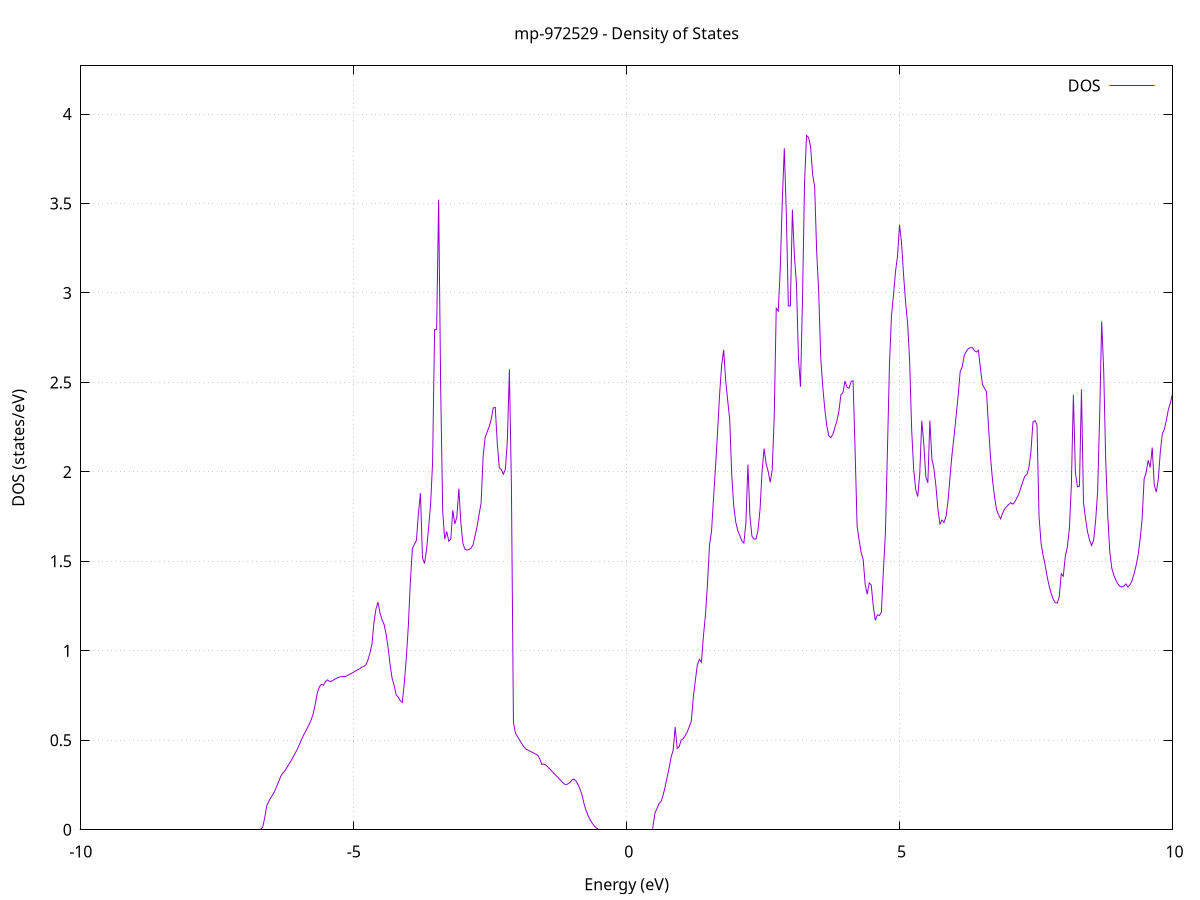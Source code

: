 set title 'mp-972529 - Density of States'
set xlabel 'Energy (eV)'
set ylabel 'DOS (states/eV)'
set grid
set xrange [-10:10]
set yrange [0:4.269]
set xzeroaxis lt -1
set terminal png size 800,600
set output 'mp-972529_dos_gnuplot.png'
plot '-' using 1:2 with lines title 'DOS'
-36.848100 0.000000
-36.811000 0.000000
-36.774000 0.000000
-36.737000 0.000000
-36.699900 0.000000
-36.662900 0.000000
-36.625900 0.000000
-36.588800 0.000000
-36.551800 0.000000
-36.514800 0.000000
-36.477700 0.000000
-36.440700 0.000000
-36.403700 0.000000
-36.366600 0.000000
-36.329600 0.000000
-36.292600 0.000000
-36.255500 0.000000
-36.218500 0.000000
-36.181500 0.000000
-36.144400 0.000000
-36.107400 0.000000
-36.070400 0.000000
-36.033300 0.000000
-35.996300 0.000000
-35.959300 0.000000
-35.922200 0.000000
-35.885200 0.000000
-35.848200 0.000000
-35.811100 0.000000
-35.774100 0.000000
-35.737100 0.000000
-35.700000 0.000000
-35.663000 0.000000
-35.626000 0.000000
-35.588900 0.000000
-35.551900 0.000000
-35.514900 0.000000
-35.477800 0.000000
-35.440800 0.000000
-35.403800 0.000000
-35.366700 0.000000
-35.329700 0.000000
-35.292700 0.000000
-35.255600 0.000000
-35.218600 0.000000
-35.181600 0.000000
-35.144500 0.000000
-35.107500 0.000000
-35.070500 0.000000
-35.033400 0.000000
-34.996400 0.000000
-34.959400 0.000000
-34.922300 0.000000
-34.885300 0.000000
-34.848300 0.000000
-34.811200 0.000000
-34.774200 0.000000
-34.737200 0.000000
-34.700100 0.000000
-34.663100 0.000000
-34.626100 0.000000
-34.589000 0.000000
-34.552000 0.000000
-34.515000 0.000000
-34.477900 0.000000
-34.440900 0.000000
-34.403900 0.000000
-34.366800 0.000000
-34.329800 0.000000
-34.292800 0.000000
-34.255700 0.000000
-34.218700 0.000000
-34.181700 0.000000
-34.144600 0.000000
-34.107600 0.000000
-34.070600 0.000000
-34.033500 0.000000
-33.996500 0.000000
-33.959500 0.000000
-33.922400 0.000000
-33.885400 0.000000
-33.848400 0.000000
-33.811300 0.000000
-33.774300 0.000000
-33.737300 0.000000
-33.700200 0.000000
-33.663200 0.000000
-33.626200 0.000000
-33.589100 0.000000
-33.552100 0.000000
-33.515100 0.000000
-33.478000 50.513700
-33.441000 0.000000
-33.404000 0.000000
-33.366900 0.000000
-33.329900 0.000000
-33.292900 0.000000
-33.255800 0.000000
-33.218800 0.000000
-33.181800 0.000000
-33.144700 0.000000
-33.107700 0.000000
-33.070700 0.000000
-33.033600 0.000000
-32.996600 0.000000
-32.959600 0.000000
-32.922500 0.000000
-32.885500 0.000000
-32.848500 0.000000
-32.811400 0.000000
-32.774400 0.000000
-32.737400 0.000000
-32.700300 0.000000
-32.663300 0.000000
-32.626300 0.000000
-32.589200 0.000000
-32.552200 0.000000
-32.515200 0.000000
-32.478100 0.000000
-32.441100 0.000000
-32.404100 0.000000
-32.367000 0.000000
-32.330000 0.000000
-32.293000 0.000000
-32.255900 0.000000
-32.218900 0.000000
-32.181900 0.000000
-32.144800 0.000000
-32.107800 0.000000
-32.070800 0.000000
-32.033700 0.000000
-31.996700 0.000000
-31.959700 0.000000
-31.922600 0.000000
-31.885600 0.000000
-31.848600 0.000000
-31.811500 0.000000
-31.774500 0.000000
-31.737500 0.000000
-31.700400 0.000000
-31.663400 0.000000
-31.626400 0.000000
-31.589300 0.000000
-31.552300 0.000000
-31.515300 0.000000
-31.478200 0.000000
-31.441200 0.000000
-31.404200 0.000000
-31.367100 0.000000
-31.330100 0.000000
-31.293100 0.000000
-31.256000 0.000000
-31.219000 0.000000
-31.182000 0.000000
-31.144900 0.000000
-31.107900 0.000000
-31.070900 0.000000
-31.033900 0.000000
-30.996800 0.000000
-30.959800 0.000000
-30.922800 0.000000
-30.885700 0.000000
-30.848700 0.000000
-30.811700 0.000000
-30.774600 0.000000
-30.737600 0.000000
-30.700600 0.000000
-30.663500 0.000000
-30.626500 0.000000
-30.589500 0.000000
-30.552400 0.000000
-30.515400 0.000000
-30.478400 0.000000
-30.441300 0.000000
-30.404300 0.000000
-30.367300 0.000000
-30.330200 0.000000
-30.293200 0.000000
-30.256200 0.000000
-30.219100 0.000000
-30.182100 0.000000
-30.145100 0.000000
-30.108000 0.000000
-30.071000 0.000000
-30.034000 0.000000
-29.996900 0.000000
-29.959900 0.000000
-29.922900 0.000000
-29.885800 0.000000
-29.848800 0.000000
-29.811800 0.000000
-29.774700 0.000000
-29.737700 0.000000
-29.700700 0.000000
-29.663600 0.000000
-29.626600 0.000000
-29.589600 0.000000
-29.552500 0.000000
-29.515500 0.000000
-29.478500 0.000000
-29.441400 0.000000
-29.404400 0.000000
-29.367400 0.000000
-29.330300 0.000000
-29.293300 0.000000
-29.256300 0.000000
-29.219200 0.000000
-29.182200 0.000000
-29.145200 0.000000
-29.108100 0.000000
-29.071100 0.000000
-29.034100 0.000000
-28.997000 0.000000
-28.960000 0.000000
-28.923000 0.000000
-28.885900 0.000000
-28.848900 0.000000
-28.811900 0.000000
-28.774800 0.000000
-28.737800 0.000000
-28.700800 0.000000
-28.663700 0.000000
-28.626700 0.000000
-28.589700 0.000000
-28.552600 0.000000
-28.515600 0.000000
-28.478600 0.000000
-28.441500 0.000000
-28.404500 0.000000
-28.367500 0.000000
-28.330400 0.000000
-28.293400 0.000000
-28.256400 0.000000
-28.219300 0.000000
-28.182300 0.000000
-28.145300 0.000000
-28.108200 0.000000
-28.071200 0.000000
-28.034200 0.000000
-27.997100 0.000000
-27.960100 0.000000
-27.923100 0.000000
-27.886000 0.000000
-27.849000 0.000000
-27.812000 0.000000
-27.774900 0.000000
-27.737900 0.000000
-27.700900 0.000000
-27.663800 0.000000
-27.626800 0.000000
-27.589800 0.000000
-27.552700 0.000000
-27.515700 0.000000
-27.478700 0.000000
-27.441600 0.000000
-27.404600 0.000000
-27.367600 0.000000
-27.330500 0.000000
-27.293500 0.000000
-27.256500 0.000000
-27.219400 0.000000
-27.182400 0.000000
-27.145400 0.000000
-27.108300 0.000000
-27.071300 0.000000
-27.034300 0.000000
-26.997200 0.000000
-26.960200 0.000000
-26.923200 0.000000
-26.886100 0.000000
-26.849100 0.000000
-26.812100 0.000000
-26.775000 0.000000
-26.738000 0.000000
-26.701000 0.000000
-26.663900 0.000000
-26.626900 0.000000
-26.589900 0.000000
-26.552800 0.000000
-26.515800 0.000000
-26.478800 0.000000
-26.441700 0.000000
-26.404700 0.000000
-26.367700 0.000000
-26.330600 0.000000
-26.293600 0.000000
-26.256600 0.000000
-26.219500 0.000000
-26.182500 0.000000
-26.145500 0.000000
-26.108400 0.000000
-26.071400 0.000000
-26.034400 0.000000
-25.997300 0.000000
-25.960300 0.000000
-25.923300 0.000000
-25.886200 0.000000
-25.849200 0.000000
-25.812200 0.000000
-25.775100 0.000000
-25.738100 0.000000
-25.701100 0.000000
-25.664000 0.000000
-25.627000 0.000000
-25.590000 0.000000
-25.552900 0.000000
-25.515900 0.000000
-25.478900 0.000000
-25.441800 0.000000
-25.404800 0.000000
-25.367800 0.000000
-25.330700 0.000000
-25.293700 0.000000
-25.256700 0.000000
-25.219600 0.000000
-25.182600 0.000000
-25.145600 0.000000
-25.108500 0.000000
-25.071500 0.000000
-25.034500 0.000000
-24.997400 0.000000
-24.960400 0.000000
-24.923400 0.000000
-24.886300 0.000000
-24.849300 0.000000
-24.812300 0.000000
-24.775200 0.000000
-24.738200 0.000000
-24.701200 0.000000
-24.664100 0.000000
-24.627100 0.000000
-24.590100 0.000000
-24.553000 0.000000
-24.516000 0.000000
-24.479000 0.000000
-24.441900 0.000000
-24.404900 0.000000
-24.367900 0.000000
-24.330800 0.000000
-24.293800 0.000000
-24.256800 0.000000
-24.219700 0.000000
-24.182700 0.000000
-24.145700 0.000000
-24.108600 0.000000
-24.071600 0.000000
-24.034600 0.000000
-23.997500 0.000000
-23.960500 0.000000
-23.923500 0.000000
-23.886400 0.000000
-23.849400 0.000000
-23.812400 0.000000
-23.775300 0.000000
-23.738300 0.000000
-23.701300 0.000000
-23.664200 0.000000
-23.627200 0.000000
-23.590200 0.000000
-23.553100 0.000000
-23.516100 0.000000
-23.479100 0.000000
-23.442000 0.000000
-23.405000 0.000000
-23.368000 0.000000
-23.330900 0.000000
-23.293900 0.000000
-23.256900 0.000000
-23.219800 0.000000
-23.182800 0.000000
-23.145800 0.000000
-23.108700 0.000000
-23.071700 0.000000
-23.034700 0.000000
-22.997600 0.000000
-22.960600 0.000000
-22.923600 0.000000
-22.886500 0.000000
-22.849500 0.000000
-22.812500 0.000000
-22.775400 0.000000
-22.738400 0.000000
-22.701400 0.000000
-22.664300 0.000000
-22.627300 0.000000
-22.590300 0.000000
-22.553200 0.000000
-22.516200 0.000000
-22.479200 0.000000
-22.442100 0.000000
-22.405100 0.000000
-22.368100 0.000000
-22.331000 0.000000
-22.294000 0.000000
-22.257000 0.000000
-22.219900 0.000000
-22.182900 0.000000
-22.145900 0.000000
-22.108800 0.000000
-22.071800 0.000000
-22.034800 0.000000
-21.997700 0.000000
-21.960700 0.000000
-21.923700 0.000000
-21.886600 0.000000
-21.849600 0.000000
-21.812600 0.000000
-21.775500 0.000000
-21.738500 0.000000
-21.701500 0.000000
-21.664400 0.000000
-21.627400 0.000000
-21.590400 0.000000
-21.553300 0.000000
-21.516300 0.000000
-21.479300 0.000000
-21.442200 0.000000
-21.405200 0.000000
-21.368200 0.000000
-21.331100 0.000000
-21.294100 0.000000
-21.257100 0.000000
-21.220000 0.000000
-21.183000 0.000000
-21.146000 0.000000
-21.108900 0.000000
-21.071900 0.000000
-21.034900 0.000000
-20.997800 0.000000
-20.960800 0.000000
-20.923800 0.000000
-20.886700 0.000000
-20.849700 0.000000
-20.812700 0.000000
-20.775600 0.000000
-20.738600 0.000000
-20.701600 0.000000
-20.664500 0.000000
-20.627500 0.000000
-20.590500 0.000000
-20.553500 0.000000
-20.516400 0.000000
-20.479400 0.000000
-20.442400 0.000000
-20.405300 0.000000
-20.368300 0.000000
-20.331300 0.000000
-20.294200 0.000000
-20.257200 0.000000
-20.220200 0.000000
-20.183100 0.000000
-20.146100 0.000000
-20.109100 0.000000
-20.072000 0.000000
-20.035000 0.000000
-19.998000 0.000000
-19.960900 0.000000
-19.923900 0.000000
-19.886900 0.000000
-19.849800 0.000000
-19.812800 0.000000
-19.775800 0.000000
-19.738700 0.000000
-19.701700 0.000000
-19.664700 0.000000
-19.627600 0.000000
-19.590600 0.000000
-19.553600 0.000000
-19.516500 0.000000
-19.479500 0.000000
-19.442500 0.000000
-19.405400 0.000000
-19.368400 0.000000
-19.331400 0.000000
-19.294300 0.000000
-19.257300 0.000000
-19.220300 0.000000
-19.183200 0.000000
-19.146200 0.000000
-19.109200 0.000000
-19.072100 0.000000
-19.035100 0.000000
-18.998100 0.000000
-18.961000 0.000000
-18.924000 0.000000
-18.887000 0.000000
-18.849900 0.000000
-18.812900 0.000000
-18.775900 0.000000
-18.738800 0.000000
-18.701800 0.000000
-18.664800 0.000000
-18.627700 0.000000
-18.590700 0.000000
-18.553700 0.000000
-18.516600 0.000000
-18.479600 0.000000
-18.442600 0.000000
-18.405500 0.000000
-18.368500 0.000000
-18.331500 0.000000
-18.294400 0.000000
-18.257400 0.000000
-18.220400 0.000000
-18.183300 0.000000
-18.146300 0.000000
-18.109300 0.000000
-18.072200 0.000000
-18.035200 0.000000
-17.998200 0.000000
-17.961100 0.000000
-17.924100 0.000000
-17.887100 0.000000
-17.850000 0.000000
-17.813000 0.000000
-17.776000 0.000000
-17.738900 0.000000
-17.701900 0.000000
-17.664900 0.000000
-17.627800 0.000000
-17.590800 0.000000
-17.553800 0.000000
-17.516700 0.000000
-17.479700 0.000000
-17.442700 0.000000
-17.405600 0.000000
-17.368600 0.000000
-17.331600 0.000000
-17.294500 0.000000
-17.257500 0.000000
-17.220500 0.000000
-17.183400 0.000000
-17.146400 0.000000
-17.109400 0.000000
-17.072300 0.000000
-17.035300 0.000000
-16.998300 0.000000
-16.961200 0.000000
-16.924200 0.000000
-16.887200 0.000000
-16.850100 0.000000
-16.813100 0.000000
-16.776100 0.000000
-16.739000 0.000000
-16.702000 0.000000
-16.665000 0.000000
-16.627900 0.000000
-16.590900 0.000000
-16.553900 0.000000
-16.516800 0.000000
-16.479800 0.000000
-16.442800 0.000000
-16.405700 0.000000
-16.368700 0.000000
-16.331700 0.000000
-16.294600 0.000000
-16.257600 0.000000
-16.220600 0.000000
-16.183500 0.000000
-16.146500 0.000000
-16.109500 0.000000
-16.072400 0.000000
-16.035400 0.000000
-15.998400 0.000000
-15.961300 0.000000
-15.924300 0.000000
-15.887300 0.000000
-15.850200 0.000000
-15.813200 0.000000
-15.776200 0.000000
-15.739100 0.000000
-15.702100 0.000000
-15.665100 0.000000
-15.628000 0.000000
-15.591000 0.000000
-15.554000 0.000000
-15.516900 0.000000
-15.479900 0.000000
-15.442900 0.000000
-15.405800 0.000000
-15.368800 0.000000
-15.331800 0.000000
-15.294700 0.000000
-15.257700 0.000000
-15.220700 0.000000
-15.183600 0.000000
-15.146600 0.000000
-15.109600 0.000000
-15.072500 0.000000
-15.035500 0.000000
-14.998500 0.000000
-14.961400 0.000000
-14.924400 0.000000
-14.887400 0.000000
-14.850300 0.000000
-14.813300 0.000000
-14.776300 0.000000
-14.739200 0.000000
-14.702200 0.000000
-14.665200 0.000000
-14.628100 0.000000
-14.591100 0.000000
-14.554100 0.000000
-14.517000 0.000000
-14.480000 0.000000
-14.443000 0.000000
-14.405900 0.000000
-14.368900 0.000000
-14.331900 0.000000
-14.294800 0.000000
-14.257800 0.000000
-14.220800 0.000000
-14.183700 0.000000
-14.146700 0.000000
-14.109700 0.000000
-14.072600 0.000000
-14.035600 0.000000
-13.998600 0.000000
-13.961500 0.000000
-13.924500 0.000000
-13.887500 0.000000
-13.850400 0.000000
-13.813400 0.000000
-13.776400 0.000000
-13.739300 0.000000
-13.702300 0.000000
-13.665300 0.000000
-13.628200 0.000000
-13.591200 0.000000
-13.554200 0.000000
-13.517100 0.000000
-13.480100 0.000000
-13.443100 0.000000
-13.406000 0.000000
-13.369000 0.000000
-13.332000 6.829200
-13.294900 8.043400
-13.257900 15.773100
-13.220900 9.916100
-13.183800 13.444700
-13.146800 14.263600
-13.109800 56.097400
-13.072700 22.090400
-13.035700 8.742400
-12.998700 12.708800
-12.961600 18.577900
-12.924600 7.877500
-12.887600 0.000000
-12.850500 0.000000
-12.813500 0.000000
-12.776500 0.000000
-12.739400 0.000000
-12.702400 0.000000
-12.665400 0.000000
-12.628300 0.000000
-12.591300 0.000000
-12.554300 0.000000
-12.517200 0.000000
-12.480200 0.000000
-12.443200 0.000000
-12.406100 0.000000
-12.369100 0.000000
-12.332100 0.000000
-12.295000 0.000000
-12.258000 0.000000
-12.221000 0.000000
-12.183900 0.000000
-12.146900 0.000000
-12.109900 0.000000
-12.072800 0.000000
-12.035800 0.000000
-11.998800 0.000000
-11.961700 0.000000
-11.924700 0.000000
-11.887700 0.000000
-11.850600 0.000000
-11.813600 0.000000
-11.776600 0.000000
-11.739500 0.000000
-11.702500 0.000000
-11.665500 0.000000
-11.628400 0.000000
-11.591400 0.000000
-11.554400 0.000000
-11.517300 0.000000
-11.480300 0.000000
-11.443300 0.000000
-11.406200 0.000000
-11.369200 0.000000
-11.332200 0.000000
-11.295100 0.000000
-11.258100 0.000000
-11.221100 0.000000
-11.184000 0.000000
-11.147000 0.000000
-11.110000 0.000000
-11.072900 0.000000
-11.035900 0.000000
-10.998900 0.000000
-10.961800 0.000000
-10.924800 0.000000
-10.887800 0.000000
-10.850700 0.000000
-10.813700 0.000000
-10.776700 0.000000
-10.739600 0.000000
-10.702600 0.000000
-10.665600 0.000000
-10.628500 0.000000
-10.591500 0.000000
-10.554500 0.000000
-10.517400 0.000000
-10.480400 0.000000
-10.443400 0.000000
-10.406300 0.000000
-10.369300 0.000000
-10.332300 0.000000
-10.295200 0.000000
-10.258200 0.000000
-10.221200 0.000000
-10.184100 0.000000
-10.147100 0.000000
-10.110100 0.000000
-10.073100 0.000000
-10.036000 0.000000
-9.999000 0.000000
-9.962000 0.000000
-9.924900 0.000000
-9.887900 0.000000
-9.850900 0.000000
-9.813800 0.000000
-9.776800 0.000000
-9.739800 0.000000
-9.702700 0.000000
-9.665700 0.000000
-9.628700 0.000000
-9.591600 0.000000
-9.554600 0.000000
-9.517600 0.000000
-9.480500 0.000000
-9.443500 0.000000
-9.406500 0.000000
-9.369400 0.000000
-9.332400 0.000000
-9.295400 0.000000
-9.258300 0.000000
-9.221300 0.000000
-9.184300 0.000000
-9.147200 0.000000
-9.110200 0.000000
-9.073200 0.000000
-9.036100 0.000000
-8.999100 0.000000
-8.962100 0.000000
-8.925000 0.000000
-8.888000 0.000000
-8.851000 0.000000
-8.813900 0.000000
-8.776900 0.000000
-8.739900 0.000000
-8.702800 0.000000
-8.665800 0.000000
-8.628800 0.000000
-8.591700 0.000000
-8.554700 0.000000
-8.517700 0.000000
-8.480600 0.000000
-8.443600 0.000000
-8.406600 0.000000
-8.369500 0.000000
-8.332500 0.000000
-8.295500 0.000000
-8.258400 0.000000
-8.221400 0.000000
-8.184400 0.000000
-8.147300 0.000000
-8.110300 0.000000
-8.073300 0.000000
-8.036200 0.000000
-7.999200 0.000000
-7.962200 0.000000
-7.925100 0.000000
-7.888100 0.000000
-7.851100 0.000000
-7.814000 0.000000
-7.777000 0.000000
-7.740000 0.000000
-7.702900 0.000000
-7.665900 0.000000
-7.628900 0.000000
-7.591800 0.000000
-7.554800 0.000000
-7.517800 0.000000
-7.480700 0.000000
-7.443700 0.000000
-7.406700 0.000000
-7.369600 0.000000
-7.332600 0.000000
-7.295600 0.000000
-7.258500 0.000000
-7.221500 0.000000
-7.184500 0.000000
-7.147400 0.000000
-7.110400 0.000000
-7.073400 0.000000
-7.036300 0.000000
-6.999300 0.000000
-6.962300 0.000000
-6.925200 0.000000
-6.888200 0.000000
-6.851200 0.000000
-6.814100 0.000000
-6.777100 0.000000
-6.740100 0.000000
-6.703000 0.000000
-6.666000 0.015300
-6.629000 0.070300
-6.591900 0.136100
-6.554900 0.159300
-6.517900 0.180000
-6.480800 0.197400
-6.443800 0.218500
-6.406800 0.245400
-6.369700 0.273800
-6.332700 0.301100
-6.295700 0.317100
-6.258600 0.330900
-6.221600 0.349100
-6.184600 0.367500
-6.147500 0.386300
-6.110500 0.406500
-6.073500 0.427100
-6.036400 0.448700
-5.999400 0.472900
-5.962400 0.499900
-5.925300 0.524800
-5.888300 0.546200
-5.851300 0.567200
-5.814200 0.590400
-5.777200 0.616400
-5.740200 0.650900
-5.703100 0.702900
-5.666100 0.767000
-5.629100 0.798600
-5.592000 0.812900
-5.555000 0.807800
-5.518000 0.827400
-5.480900 0.837800
-5.443900 0.829500
-5.406900 0.829900
-5.369800 0.836900
-5.332800 0.843700
-5.295800 0.849700
-5.258700 0.853900
-5.221700 0.856200
-5.184700 0.856600
-5.147600 0.856800
-5.110600 0.863400
-5.073600 0.869600
-5.036500 0.874800
-4.999500 0.881000
-4.962500 0.888400
-4.925400 0.894800
-4.888400 0.900500
-4.851400 0.909100
-4.814300 0.912200
-4.777300 0.922300
-4.740300 0.948600
-4.703200 0.987100
-4.666200 1.036300
-4.629200 1.159400
-4.592100 1.234300
-4.555100 1.271700
-4.518100 1.211200
-4.481000 1.173100
-4.444000 1.147800
-4.407000 1.092600
-4.369900 1.017300
-4.332900 0.921900
-4.295900 0.845400
-4.258800 0.805300
-4.221800 0.754000
-4.184800 0.741900
-4.147700 0.721700
-4.110700 0.712100
-4.073700 0.819000
-4.036600 0.959800
-3.999600 1.137600
-3.962600 1.384300
-3.925500 1.571300
-3.888500 1.596300
-3.851500 1.616800
-3.814400 1.767600
-3.777400 1.880800
-3.740400 1.519800
-3.703300 1.488500
-3.666300 1.563400
-3.629300 1.683700
-3.592200 1.814900
-3.555200 2.051200
-3.518200 2.793900
-3.481100 2.797300
-3.444100 3.521100
-3.407100 2.472600
-3.370000 1.780600
-3.333000 1.623500
-3.296000 1.666600
-3.258900 1.612600
-3.221900 1.624400
-3.184900 1.785500
-3.147800 1.709300
-3.110800 1.747300
-3.073800 1.906800
-3.036700 1.712400
-2.999700 1.600300
-2.962700 1.567600
-2.925600 1.563100
-2.888600 1.565400
-2.851600 1.573400
-2.814500 1.592100
-2.777500 1.643000
-2.740500 1.693300
-2.703400 1.761600
-2.666400 1.825800
-2.629400 2.083100
-2.592300 2.193800
-2.555300 2.223700
-2.518300 2.253300
-2.481200 2.293300
-2.444200 2.357700
-2.407200 2.360200
-2.370100 2.160900
-2.333100 2.023000
-2.296100 2.013300
-2.259000 1.987000
-2.222000 2.013900
-2.185000 2.177100
-2.147900 2.573500
-2.110900 1.916300
-2.073900 0.600100
-2.036800 0.539400
-1.999800 0.520900
-1.962800 0.502500
-1.925700 0.484100
-1.888700 0.465700
-1.851700 0.452600
-1.814600 0.446600
-1.777600 0.440700
-1.740600 0.434800
-1.703500 0.428900
-1.666500 0.422900
-1.629500 0.417000
-1.592400 0.396500
-1.555400 0.365300
-1.518400 0.367800
-1.481300 0.362200
-1.444300 0.351500
-1.407300 0.339600
-1.370200 0.327800
-1.333200 0.315900
-1.296200 0.304100
-1.259100 0.292200
-1.222100 0.280400
-1.185100 0.268500
-1.148000 0.256700
-1.111000 0.252600
-1.074000 0.256600
-1.036900 0.265300
-0.999900 0.279100
-0.962900 0.283100
-0.925800 0.271500
-0.888800 0.252100
-0.851800 0.225300
-0.814700 0.190900
-0.777700 0.142500
-0.740700 0.105100
-0.703600 0.077500
-0.666600 0.054900
-0.629600 0.036700
-0.592500 0.021800
-0.555500 0.010400
-0.518500 0.002600
-0.481400 0.000000
-0.444400 0.000000
-0.407400 0.000000
-0.370300 0.000000
-0.333300 0.000000
-0.296300 0.000000
-0.259200 0.000000
-0.222200 0.000000
-0.185200 0.000000
-0.148100 0.000000
-0.111100 0.000000
-0.074100 0.000000
-0.037000 0.000000
-0.000000 0.000000
0.037000 0.000000
0.074100 0.000000
0.111100 0.000000
0.148100 0.000000
0.185200 0.000000
0.222200 0.000000
0.259200 0.000000
0.296200 0.000000
0.333300 0.000000
0.370300 0.000000
0.407300 0.000000
0.444400 0.000000
0.481400 0.000000
0.518400 0.094100
0.555500 0.118700
0.592500 0.146100
0.629500 0.156900
0.666600 0.191800
0.703600 0.237700
0.740600 0.292000
0.777700 0.344700
0.814700 0.406300
0.851700 0.444100
0.888800 0.574100
0.925800 0.455400
0.962800 0.464300
0.999900 0.503100
1.036900 0.509300
1.073900 0.526700
1.111000 0.547400
1.148000 0.576900
1.185000 0.606900
1.222100 0.744700
1.259100 0.835800
1.296100 0.922900
1.333200 0.952500
1.370200 0.936400
1.407200 1.084400
1.444300 1.201900
1.481300 1.375300
1.518300 1.593200
1.555400 1.669900
1.592400 1.855400
1.629400 2.034000
1.666500 2.226700
1.703500 2.436300
1.740500 2.595200
1.777600 2.682200
1.814600 2.509000
1.851600 2.398500
1.888700 2.289900
1.925700 1.980300
1.962700 1.805700
1.999800 1.718300
2.036800 1.670900
2.073800 1.643800
2.110900 1.614200
2.147900 1.602300
2.184900 1.715300
2.222000 2.040900
2.259000 1.749700
2.296000 1.639600
2.333100 1.623900
2.370100 1.625200
2.407100 1.674800
2.444200 1.791900
2.481200 2.004500
2.518200 2.130200
2.555300 2.044900
2.592300 2.003900
2.629300 1.941600
2.666400 2.010300
2.703400 2.303500
2.740400 2.914000
2.777500 2.899200
2.814500 3.137600
2.851500 3.516800
2.888600 3.808700
2.925600 3.437700
2.962600 2.927300
2.999700 2.928100
3.036700 3.465400
3.073700 3.203600
3.110800 3.052400
3.147800 2.635000
3.184800 2.476000
3.221900 2.968900
3.258900 3.613400
3.295900 3.880600
3.333000 3.867700
3.370000 3.817700
3.407000 3.662700
3.444100 3.595300
3.481100 3.232600
3.518100 3.007700
3.555200 2.641200
3.592200 2.477100
3.629200 2.354000
3.666300 2.258500
3.703300 2.202200
3.740300 2.191600
3.777400 2.209800
3.814400 2.247800
3.851400 2.283300
3.888500 2.339100
3.925500 2.431400
3.962500 2.442100
3.999600 2.507600
4.036600 2.473600
4.073600 2.467600
4.110700 2.503200
4.147700 2.510000
4.184700 2.128600
4.221800 1.697100
4.258800 1.618600
4.295800 1.550100
4.332900 1.510300
4.369900 1.371500
4.406900 1.316500
4.444000 1.379600
4.481000 1.367700
4.518000 1.250100
4.555100 1.170200
4.592100 1.200800
4.629100 1.197800
4.666200 1.215200
4.703200 1.444800
4.740200 1.655700
4.777300 2.114900
4.814300 2.592200
4.851300 2.870400
4.888400 2.987800
4.925400 3.118800
4.962400 3.206100
4.999500 3.381300
5.036500 3.278600
5.073500 3.099600
5.110600 2.946900
5.147600 2.830900
5.184600 2.619700
5.221700 2.233700
5.258700 2.012000
5.295700 1.901400
5.332800 1.861900
5.369800 1.988900
5.406800 2.285100
5.443900 2.157500
5.480900 1.972100
5.517900 1.938800
5.555000 2.286800
5.592000 2.071800
5.629000 2.019000
5.666100 1.921200
5.703100 1.789700
5.740100 1.708300
5.777200 1.731000
5.814200 1.717300
5.851200 1.750900
5.888300 1.839700
5.925300 1.975700
5.962300 2.101700
5.999400 2.202400
6.036400 2.313400
6.073400 2.426900
6.110500 2.559900
6.147500 2.586800
6.184500 2.651800
6.221600 2.672700
6.258600 2.688400
6.295600 2.693500
6.332700 2.694700
6.369700 2.678200
6.406700 2.669700
6.443800 2.679900
6.480800 2.580200
6.517800 2.488500
6.554900 2.466800
6.591900 2.449200
6.628900 2.255500
6.666000 2.081000
6.703000 1.954000
6.740000 1.860400
6.777100 1.788800
6.814100 1.759400
6.851100 1.737900
6.888200 1.770200
6.925200 1.793000
6.962200 1.806500
6.999300 1.817500
7.036300 1.828400
7.073300 1.819700
7.110400 1.832300
7.147400 1.853800
7.184400 1.876100
7.221500 1.911300
7.258500 1.945600
7.295500 1.977000
7.332600 1.984900
7.369600 2.023300
7.406600 2.113500
7.443700 2.279200
7.480700 2.286500
7.517700 2.262800
7.554800 1.752800
7.591800 1.601200
7.628800 1.534500
7.665900 1.481000
7.702900 1.415900
7.739900 1.362800
7.777000 1.321300
7.814000 1.288600
7.851000 1.269800
7.888100 1.266900
7.925100 1.301200
7.962100 1.430700
7.999200 1.416900
8.036200 1.528000
8.073200 1.580800
8.110300 1.680500
8.147300 1.926600
8.184300 2.431700
8.221400 1.995200
8.258400 1.917100
8.295400 1.919500
8.332500 2.461800
8.369500 1.829000
8.406500 1.739900
8.443600 1.665400
8.480600 1.619200
8.517600 1.588800
8.554700 1.617600
8.591700 1.727800
8.628700 1.890200
8.665800 2.312700
8.702800 2.840500
8.739800 2.564800
8.776900 2.063100
8.813900 1.755300
8.850900 1.554000
8.888000 1.461700
8.925000 1.422700
8.962000 1.395300
8.999100 1.374500
9.036100 1.360200
9.073100 1.357200
9.110200 1.361700
9.147200 1.374100
9.184200 1.356600
9.221300 1.369000
9.258300 1.392900
9.295300 1.430000
9.332400 1.475800
9.369400 1.533900
9.406400 1.622200
9.443500 1.736400
9.480500 1.961400
9.517500 1.996800
9.554600 2.064700
9.591600 2.024800
9.628600 2.136200
9.665700 1.927300
9.702700 1.887100
9.739700 1.957600
9.776800 2.112300
9.813800 2.213500
9.850800 2.238300
9.887900 2.289200
9.924900 2.348900
9.961900 2.386100
9.999000 2.435500
10.036000 2.591900
10.073000 2.562500
10.110100 2.611200
10.147100 2.684600
10.184100 2.792100
10.221200 2.976500
10.258200 3.022800
10.295200 2.986300
10.332300 2.993200
10.369300 3.022100
10.406300 3.121000
10.443400 3.689800
10.480400 3.540900
10.517400 3.440400
10.554500 3.666300
10.591500 4.010900
10.628500 4.384700
10.665600 4.484000
10.702600 4.584700
10.739600 4.615700
10.776600 4.834200
10.813700 4.701800
10.850700 4.360000
10.887700 4.358500
10.924800 4.622000
10.961800 4.802200
10.998800 4.800400
11.035900 3.800300
11.072900 3.346200
11.109900 3.501200
11.147000 3.493600
11.184000 3.817500
11.221000 4.315700
11.258100 4.490400
11.295100 4.504500
11.332100 4.373800
11.369200 4.183700
11.406200 4.036200
11.443200 3.975800
11.480300 3.879400
11.517300 3.741800
11.554300 3.554600
11.591400 3.596800
11.628400 3.495900
11.665400 3.412700
11.702500 3.428800
11.739500 3.427600
11.776500 3.379300
11.813600 3.100000
11.850600 3.010800
11.887600 2.986100
11.924700 2.949900
11.961700 2.904800
11.998700 2.793800
12.035800 2.728500
12.072800 2.664200
12.109800 2.721300
12.146900 2.692100
12.183900 2.801300
12.220900 2.878100
12.258000 3.106400
12.295000 3.138900
12.332000 3.334300
12.369100 3.714200
12.406100 2.592300
12.443100 2.086800
12.480200 2.043700
12.517200 1.948200
12.554200 1.885200
12.591300 1.819200
12.628300 2.087000
12.665300 1.945400
12.702400 1.905900
12.739400 1.897400
12.776400 1.784300
12.813500 1.569200
12.850500 1.508700
12.887500 1.430300
12.924600 1.544600
12.961600 1.507900
12.998600 1.592600
13.035700 1.451000
13.072700 1.458600
13.109700 1.470400
13.146800 1.481500
13.183800 1.544700
13.220800 1.645500
13.257900 1.668300
13.294900 1.625200
13.331900 1.543100
13.369000 1.492100
13.406000 1.428400
13.443000 1.394300
13.480100 1.360300
13.517100 1.328700
13.554100 1.310700
13.591200 1.301900
13.628200 1.349900
13.665200 1.377800
13.702300 1.404000
13.739300 1.433000
13.776300 1.478100
13.813400 1.537600
13.850400 1.600800
13.887400 1.678500
13.924500 1.772800
13.961500 1.875700
13.998500 2.195900
14.035600 2.364500
14.072600 2.416700
14.109600 2.427600
14.146700 2.608500
14.183700 2.678400
14.220700 2.654200
14.257800 2.541800
14.294800 2.330100
14.331800 2.175000
14.368900 2.069500
14.405900 1.849000
14.442900 1.704800
14.480000 1.648700
14.517000 1.628600
14.554000 1.620700
14.591100 1.604100
14.628100 1.611600
14.665100 1.624000
14.702200 1.842800
14.739200 1.762600
14.776200 1.817400
14.813300 1.850000
14.850300 1.916600
14.887300 2.034900
14.924400 2.103400
14.961400 1.895300
14.998400 1.857600
15.035500 1.828100
15.072500 1.794000
15.109500 1.726400
15.146600 1.653000
15.183600 1.558500
15.220600 1.532200
15.257700 1.517900
15.294700 1.531400
15.331700 1.557700
15.368800 1.539200
15.405800 1.704100
15.442800 1.589600
15.479900 1.666200
15.516900 1.626800
15.553900 1.537400
15.591000 1.658900
15.628000 1.581300
15.665000 1.728900
15.702100 1.963300
15.739100 2.246300
15.776100 2.565100
15.813200 2.979700
15.850200 3.204600
15.887200 2.883200
15.924300 2.651600
15.961300 2.242200
15.998300 2.064400
16.035400 2.234300
16.072400 2.475800
16.109400 2.799500
16.146500 3.016400
16.183500 3.154000
16.220500 2.980500
16.257600 3.405100
16.294600 3.533200
16.331600 3.717900
16.368700 3.991800
16.405700 3.855100
16.442700 3.536200
16.479800 3.053400
16.516800 2.931000
16.553800 2.826700
16.590900 2.738600
16.627900 2.676700
16.664900 2.651800
16.702000 2.700100
16.739000 2.839800
16.776000 3.106300
16.813100 3.581500
16.850100 4.043800
16.887100 4.087000
16.924200 3.832100
16.961200 3.891600
16.998200 3.988400
17.035300 4.132200
17.072300 4.230200
17.109300 4.634500
17.146400 4.084600
17.183400 3.699700
17.220400 3.506700
17.257500 3.744000
17.294500 3.286500
17.331500 3.163000
17.368600 3.039800
17.405600 2.886700
17.442600 2.701800
17.479700 2.770200
17.516700 2.587400
17.553700 2.702900
17.590800 2.970200
17.627800 3.262800
17.664800 3.670100
17.701900 3.300600
17.738900 3.393500
17.775900 3.343200
17.813000 3.156900
17.850000 3.023100
17.887000 2.691100
17.924100 2.592200
17.961100 2.627900
17.998100 2.715900
18.035200 2.804500
18.072200 2.700600
18.109200 2.860200
18.146300 2.966400
18.183300 2.918500
18.220300 3.068900
18.257400 3.400800
18.294400 3.645100
18.331400 3.746500
18.368500 3.603200
18.405500 3.367900
18.442500 3.212200
18.479600 3.059000
18.516600 2.856800
18.553600 2.640000
18.590700 2.569400
18.627700 2.691300
18.664700 3.132700
18.701800 3.788400
18.738800 3.091300
18.775800 2.944600
18.812900 2.856700
18.849900 2.972000
18.886900 3.114600
18.924000 3.463700
18.961000 3.472700
18.998000 3.429700
19.035100 3.522000
19.072100 3.542600
19.109100 3.340900
19.146200 2.756500
19.183200 2.524300
19.220200 2.427800
19.257300 2.418700
19.294300 2.430100
19.331300 2.510000
19.368400 2.630800
19.405400 2.697300
19.442400 2.748400
19.479500 2.742300
19.516500 2.578500
19.553500 2.391700
19.590600 2.280700
19.627600 2.269100
19.664600 2.351600
19.701700 2.401300
19.738700 2.636200
19.775700 2.806500
19.812800 2.808100
19.849800 2.715900
19.886800 2.655700
19.923900 2.650000
19.960900 2.790200
19.997900 2.993400
20.035000 3.383700
20.072000 3.556400
20.109000 3.473400
20.146100 2.970300
20.183100 2.583500
20.220100 2.385100
20.257200 2.282200
20.294200 2.261200
20.331200 2.238300
20.368300 2.343500
20.405300 2.522300
20.442300 2.835500
20.479400 3.160900
20.516400 3.525300
20.553400 3.843100
20.590500 4.085200
20.627500 4.268300
20.664500 4.274900
20.701600 4.024800
20.738600 3.759700
20.775600 3.543000
20.812700 3.421400
20.849700 3.404100
20.886700 3.309900
20.923800 3.294500
20.960800 3.246400
20.997800 3.316200
21.034900 3.415800
21.071900 3.409300
21.108900 3.398000
21.146000 3.237500
21.183000 3.084800
21.220000 2.760700
21.257000 2.494100
21.294100 2.344900
21.331100 2.189500
21.368100 2.140600
21.405200 2.183900
21.442200 2.193000
21.479200 2.271800
21.516300 2.296300
21.553300 2.277600
21.590300 2.216500
21.627400 2.167400
21.664400 2.148400
21.701400 2.124200
21.738500 2.065800
21.775500 2.076500
21.812500 2.152800
21.849600 2.262100
21.886600 2.259800
21.923600 2.178900
21.960700 2.287700
21.997700 2.451900
22.034700 2.480600
22.071800 2.537500
22.108800 2.610200
22.145800 2.768800
22.182900 2.942800
22.219900 3.592800
22.256900 3.306600
22.294000 3.174300
22.331000 3.037200
22.368000 2.934500
22.405100 2.961400
22.442100 2.996000
22.479100 2.820000
22.516200 2.737400
22.553200 2.803800
22.590200 3.070400
22.627300 3.011400
22.664300 2.906500
22.701300 2.965400
22.738400 2.911300
22.775400 2.981700
22.812400 3.129200
22.849500 3.256100
22.886500 3.215400
22.923500 3.133200
22.960600 3.167900
22.997600 3.175100
23.034600 3.075900
23.071700 2.967000
23.108700 2.864000
23.145700 2.776800
23.182800 2.884300
23.219800 2.826500
23.256800 2.816200
23.293900 2.829700
23.330900 2.883200
23.367900 2.889900
23.405000 2.818600
23.442000 2.735300
23.479000 2.665900
23.516100 2.738300
23.553100 2.880800
23.590100 3.042000
23.627200 3.388700
23.664200 3.378400
23.701200 3.180800
23.738300 3.247200
23.775300 3.269700
23.812300 3.371900
23.849400 3.539000
23.886400 3.482100
23.923400 3.430700
23.960500 3.258800
23.997500 3.162400
24.034500 3.285400
24.071600 3.178000
24.108600 3.154000
24.145600 2.909000
24.182700 2.786800
24.219700 2.801800
24.256700 2.794500
24.293800 2.761400
24.330800 2.751000
24.367800 2.739800
24.404900 2.817700
24.441900 2.667900
24.478900 2.737100
24.516000 2.664600
24.553000 2.438300
24.590000 2.281400
24.627100 2.246200
24.664100 2.260700
24.701100 2.286000
24.738200 2.324800
24.775200 2.340900
24.812200 2.311200
24.849300 2.312700
24.886300 2.293800
24.923300 2.341400
24.960400 2.411000
24.997400 2.490000
25.034400 2.628000
25.071500 2.788300
25.108500 2.846000
25.145500 3.042900
25.182600 2.919800
25.219600 2.741300
25.256600 2.581500
25.293700 2.486200
25.330700 2.470900
25.367700 2.479000
25.404800 2.511100
25.441800 2.478500
25.478800 2.631100
25.515900 2.574900
25.552900 2.736200
25.589900 2.740100
25.627000 2.763700
25.664000 2.738700
25.701000 2.840100
25.738100 2.899700
25.775100 2.879900
25.812100 2.906800
25.849200 2.947100
25.886200 2.905900
25.923200 2.758900
25.960300 2.552500
25.997300 2.530300
26.034300 2.577700
26.071400 2.615400
26.108400 2.501800
26.145400 2.481600
26.182500 2.494600
26.219500 2.513500
26.256500 2.511000
26.293600 2.534600
26.330600 2.607800
26.367600 2.661200
26.404700 2.572200
26.441700 2.500800
26.478700 2.550600
26.515800 2.507400
26.552800 2.577700
26.589800 2.616200
26.626900 2.714100
26.663900 2.823500
26.700900 3.130400
26.738000 3.088400
26.775000 3.140100
26.812000 3.065900
26.849100 2.768500
26.886100 2.683800
26.923100 2.711200
26.960200 2.748200
26.997200 2.764600
27.034200 2.709000
27.071300 2.656400
27.108300 2.604700
27.145300 2.536700
27.182400 2.469200
27.219400 2.619000
27.256400 2.368300
27.293500 2.329800
27.330500 2.315700
27.367500 2.308300
27.404600 2.332200
27.441600 2.349400
27.478600 2.373100
27.515700 2.331500
27.552700 2.392600
27.589700 2.464300
27.626800 2.583200
27.663800 2.656500
27.700800 2.671300
27.737900 2.719300
27.774900 2.797500
27.811900 2.917200
27.849000 3.043900
27.886000 3.007600
27.923000 3.232600
27.960100 3.442700
27.997100 3.393200
28.034100 3.294500
28.071200 3.227500
28.108200 3.246900
28.145200 3.316200
28.182300 3.410700
28.219300 3.827800
28.256300 3.471900
28.293400 3.552000
28.330400 3.480200
28.367400 3.332600
28.404500 3.141100
28.441500 2.964200
28.478500 2.893700
28.515600 2.944300
28.552600 2.955800
28.589600 3.031800
28.626700 3.159200
28.663700 3.331600
28.700700 3.488300
28.737800 3.713200
28.774800 3.771000
28.811800 3.808000
28.848900 3.812300
28.885900 3.616100
28.922900 3.411800
28.960000 3.373300
28.997000 3.352500
29.034000 3.340700
29.071100 3.358400
29.108100 3.295600
29.145100 3.290100
29.182200 3.235200
29.219200 3.180700
29.256200 3.122300
29.293300 3.071600
29.330300 3.001600
29.367300 2.982200
29.404400 2.932600
29.441400 2.840800
29.478400 2.788800
29.515500 2.743500
29.552500 2.655700
29.589500 2.586500
29.626600 2.545400
29.663600 2.523100
29.700600 2.525500
29.737700 2.633500
29.774700 2.669600
29.811700 2.714500
29.848800 2.843100
29.885800 2.814700
29.922800 2.806300
29.959900 2.809300
29.996900 2.908600
30.033900 2.964400
30.071000 2.938000
30.108000 2.912100
30.145000 3.174100
30.182100 3.650600
30.219100 3.724600
30.256100 3.851800
30.293200 3.737500
30.330200 4.183800
30.367200 4.408600
30.404300 4.113700
30.441300 3.587700
30.478300 3.388300
30.515400 3.228900
30.552400 3.121000
30.589400 3.078300
30.626500 3.264200
30.663500 3.393200
30.700500 3.525800
30.737600 3.552600
30.774600 3.490500
30.811600 3.512600
30.848700 3.570000
30.885700 3.663900
30.922700 3.769700
30.959800 3.891800
30.996800 3.980200
31.033800 4.136400
31.070900 3.714600
31.107900 3.552600
31.144900 3.429800
31.182000 3.349400
31.219000 3.268200
31.256000 3.287900
31.293100 3.163100
31.330100 3.267700
31.367100 3.469700
31.404200 3.631600
31.441200 3.983500
31.478200 4.097800
31.515300 4.076100
31.552300 3.932500
31.589300 3.440100
31.626400 3.071300
31.663400 2.776000
31.700400 2.423500
31.737400 2.288800
31.774500 2.202900
31.811500 2.123000
31.848500 1.993200
31.885600 1.977600
31.922600 1.901000
31.959600 1.833100
31.996700 1.783300
32.033700 1.711900
32.070700 1.677200
32.107800 1.621300
32.144800 1.532300
32.181800 1.419000
32.218900 1.285700
32.255900 1.198100
32.292900 1.070200
32.330000 0.930700
32.367000 0.818400
32.404000 0.751200
32.441100 0.683400
32.478100 0.659800
32.515100 0.611400
32.552200 0.535100
32.589200 0.470100
32.626200 0.436200
32.663300 0.412600
32.700300 0.391700
32.737300 0.363200
32.774400 0.338400
32.811400 0.319800
32.848400 0.295500
32.885500 0.270800
32.922500 0.236000
32.959500 0.204200
32.996600 0.181600
33.033600 0.162400
33.070600 0.146500
33.107700 0.133800
33.144700 0.124800
33.181700 0.122200
33.218800 0.144000
33.255800 0.181800
33.292800 0.113300
33.329900 0.095500
33.366900 0.087600
33.403900 0.083000
33.441000 0.077900
33.478000 0.072400
33.515000 0.066600
33.552100 0.060300
33.589100 0.053600
33.626100 0.046600
33.663200 0.039800
33.700200 0.034200
33.737200 0.029700
33.774300 0.025600
33.811300 0.007000
33.848300 0.000000
33.885400 0.000000
33.922400 0.000000
33.959400 0.000000
33.996500 0.000000
34.033500 0.000000
34.070500 0.000000
34.107600 0.000000
34.144600 0.000000
34.181600 0.000000
34.218700 0.000000
34.255700 0.000000
34.292700 0.000000
34.329800 0.000000
34.366800 0.000000
34.403800 0.000000
34.440900 0.000000
34.477900 0.000000
34.514900 0.000000
34.552000 0.000000
34.589000 0.000000
34.626000 0.000000
34.663100 0.000000
34.700100 0.000000
34.737100 0.000000
34.774200 0.000000
34.811200 0.000000
34.848200 0.000000
34.885300 0.000000
34.922300 0.000000
34.959300 0.000000
34.996400 0.000000
35.033400 0.000000
35.070400 0.000000
35.107500 0.000000
35.144500 0.000000
35.181500 0.000000
35.218600 0.000000
35.255600 0.000000
35.292600 0.000000
35.329700 0.000000
35.366700 0.000000
35.403700 0.000000
35.440800 0.000000
35.477800 0.000000
35.514800 0.000000
35.551900 0.000000
35.588900 0.000000
35.625900 0.000000
35.663000 0.000000
35.700000 0.000000
35.737000 0.000000
35.774100 0.000000
35.811100 0.000000
35.848100 0.000000
35.885200 0.000000
35.922200 0.000000
35.959200 0.000000
35.996300 0.000000
36.033300 0.000000
36.070300 0.000000
36.107400 0.000000
36.144400 0.000000
36.181400 0.000000
36.218500 0.000000
36.255500 0.000000
36.292500 0.000000
36.329600 0.000000
36.366600 0.000000
36.403600 0.000000
36.440700 0.000000
36.477700 0.000000
36.514700 0.000000
36.551800 0.000000
36.588800 0.000000
36.625800 0.000000
36.662900 0.000000
36.699900 0.000000
36.736900 0.000000
36.774000 0.000000
36.811000 0.000000
36.848000 0.000000
36.885100 0.000000
36.922100 0.000000
36.959100 0.000000
36.996200 0.000000
37.033200 0.000000
37.070200 0.000000
37.107300 0.000000
37.144300 0.000000
37.181300 0.000000
37.218400 0.000000
e
